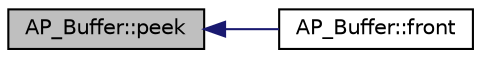 digraph "AP_Buffer::peek"
{
 // INTERACTIVE_SVG=YES
  edge [fontname="Helvetica",fontsize="10",labelfontname="Helvetica",labelfontsize="10"];
  node [fontname="Helvetica",fontsize="10",shape=record];
  rankdir="LR";
  Node1 [label="AP_Buffer::peek",height=0.2,width=0.4,color="black", fillcolor="grey75", style="filled" fontcolor="black"];
  Node1 -> Node2 [dir="back",color="midnightblue",fontsize="10",style="solid",fontname="Helvetica"];
  Node2 [label="AP_Buffer::front",height=0.2,width=0.4,color="black", fillcolor="white", style="filled",URL="$classAP__Buffer.html#a612aa2fa47fcb0715bce31ab3fca31fe"];
}

